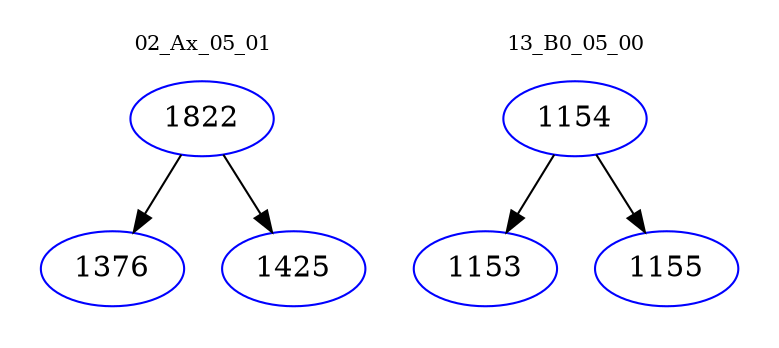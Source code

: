 digraph{
subgraph cluster_0 {
color = white
label = "02_Ax_05_01";
fontsize=10;
T0_1822 [label="1822", color="blue"]
T0_1822 -> T0_1376 [color="black"]
T0_1376 [label="1376", color="blue"]
T0_1822 -> T0_1425 [color="black"]
T0_1425 [label="1425", color="blue"]
}
subgraph cluster_1 {
color = white
label = "13_B0_05_00";
fontsize=10;
T1_1154 [label="1154", color="blue"]
T1_1154 -> T1_1153 [color="black"]
T1_1153 [label="1153", color="blue"]
T1_1154 -> T1_1155 [color="black"]
T1_1155 [label="1155", color="blue"]
}
}
